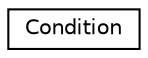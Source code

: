 digraph "Graphical Class Hierarchy"
{
  edge [fontname="Helvetica",fontsize="10",labelfontname="Helvetica",labelfontsize="10"];
  node [fontname="Helvetica",fontsize="10",shape=record];
  rankdir="LR";
  Node0 [label="Condition",height=0.2,width=0.4,color="black", fillcolor="white", style="filled",URL="$classCondition.html"];
}
